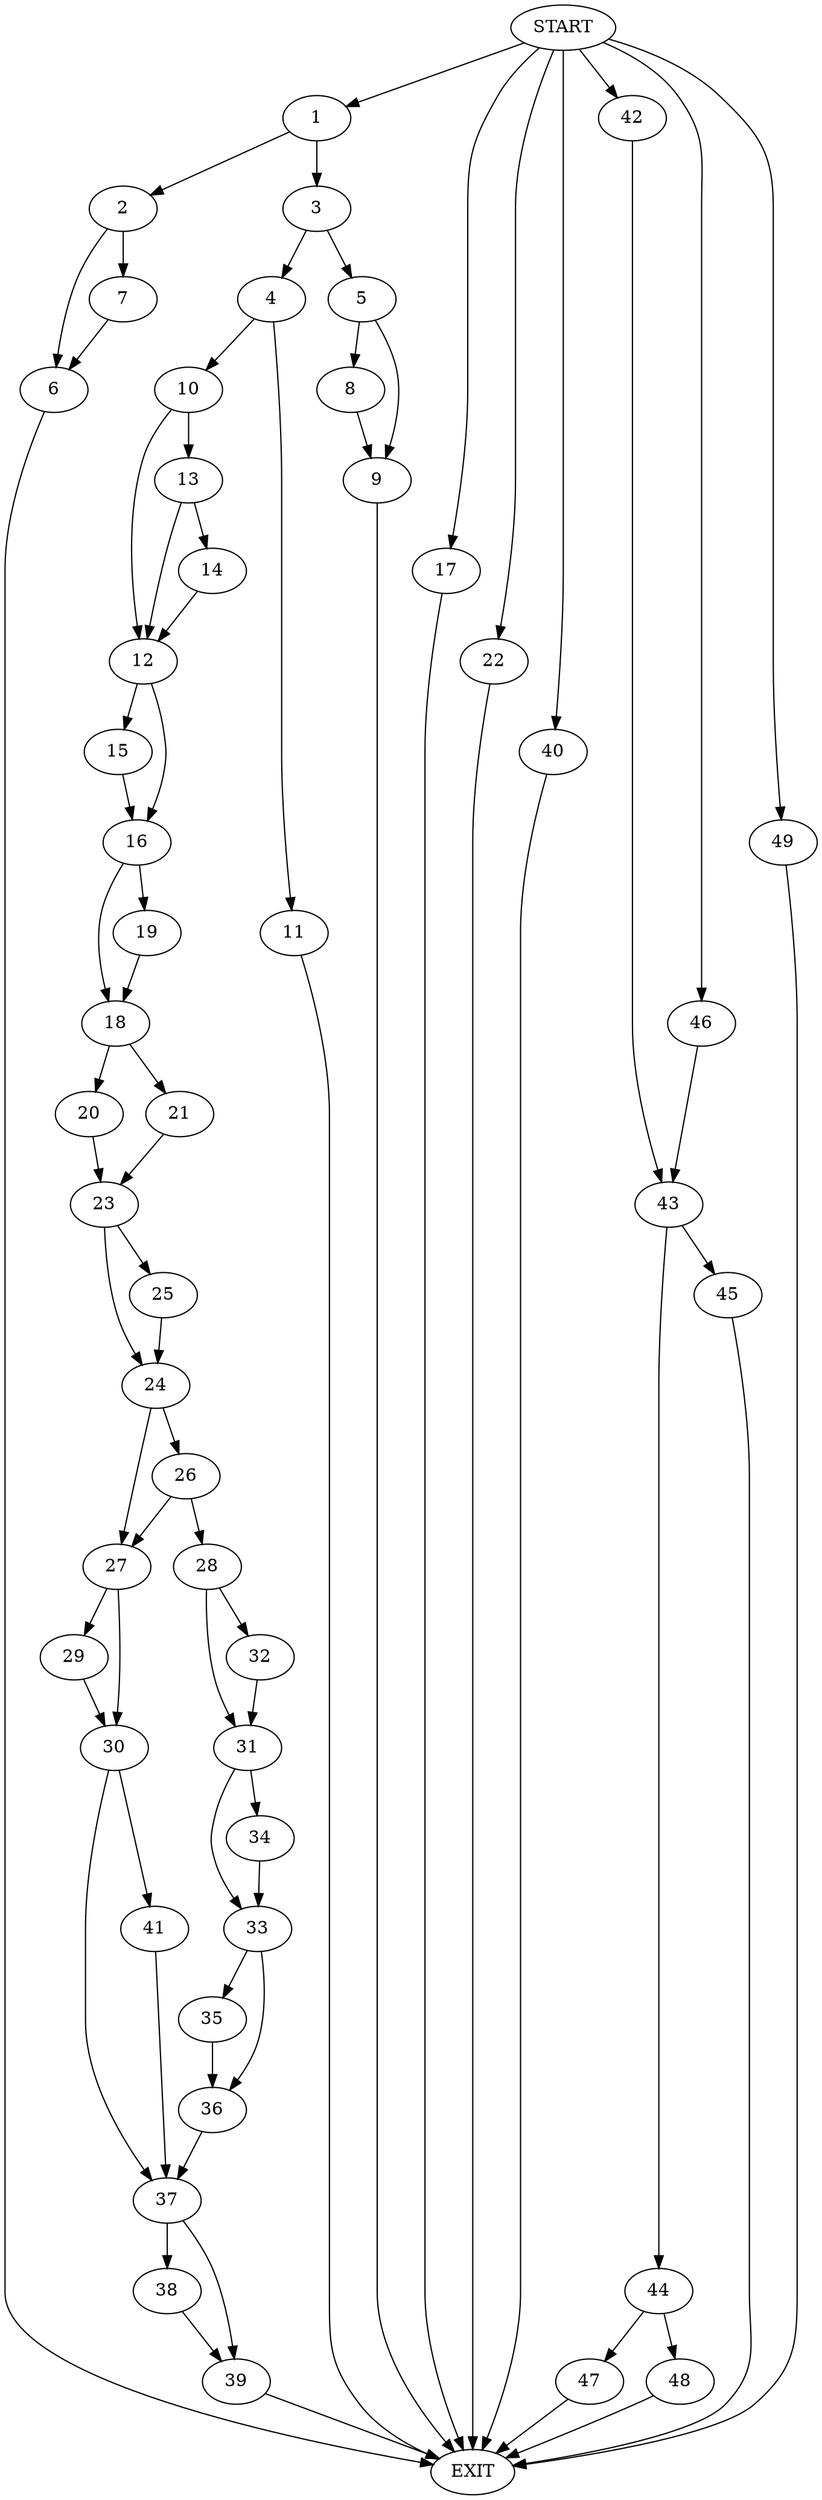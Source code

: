 digraph {
0 [label="START"]
50 [label="EXIT"]
0 -> 1
1 -> 2
1 -> 3
3 -> 4
3 -> 5
2 -> 6
2 -> 7
7 -> 6
6 -> 50
5 -> 8
5 -> 9
4 -> 10
4 -> 11
9 -> 50
8 -> 9
10 -> 12
10 -> 13
11 -> 50
13 -> 12
13 -> 14
12 -> 15
12 -> 16
14 -> 12
0 -> 17
17 -> 50
16 -> 18
16 -> 19
15 -> 16
18 -> 20
18 -> 21
19 -> 18
0 -> 22
22 -> 50
20 -> 23
21 -> 23
23 -> 24
23 -> 25
24 -> 26
24 -> 27
25 -> 24
26 -> 27
26 -> 28
27 -> 29
27 -> 30
28 -> 31
28 -> 32
31 -> 33
31 -> 34
32 -> 31
33 -> 35
33 -> 36
34 -> 33
35 -> 36
36 -> 37
37 -> 38
37 -> 39
0 -> 40
40 -> 50
30 -> 41
30 -> 37
29 -> 30
41 -> 37
38 -> 39
39 -> 50
0 -> 42
42 -> 43
43 -> 44
43 -> 45
0 -> 46
46 -> 43
45 -> 50
44 -> 47
44 -> 48
47 -> 50
48 -> 50
0 -> 49
49 -> 50
}
